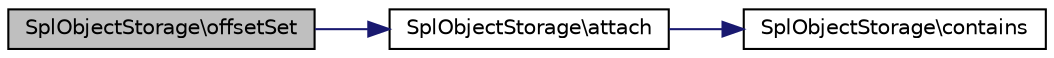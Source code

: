 digraph "SplObjectStorage\offsetSet"
{
  edge [fontname="Helvetica",fontsize="10",labelfontname="Helvetica",labelfontsize="10"];
  node [fontname="Helvetica",fontsize="10",shape=record];
  rankdir="LR";
  Node1 [label="SplObjectStorage\\offsetSet",height=0.2,width=0.4,color="black", fillcolor="grey75", style="filled" fontcolor="black"];
  Node1 -> Node2 [color="midnightblue",fontsize="10",style="solid",fontname="Helvetica"];
  Node2 [label="SplObjectStorage\\attach",height=0.2,width=0.4,color="black", fillcolor="white", style="filled",URL="$classSplObjectStorage.html#a59b7d249f978a3f884bfd70a12834b33"];
  Node2 -> Node3 [color="midnightblue",fontsize="10",style="solid",fontname="Helvetica"];
  Node3 [label="SplObjectStorage\\contains",height=0.2,width=0.4,color="black", fillcolor="white", style="filled",URL="$classSplObjectStorage.html#a7ee69ec68c0cc8e98547154c64061c96"];
}
